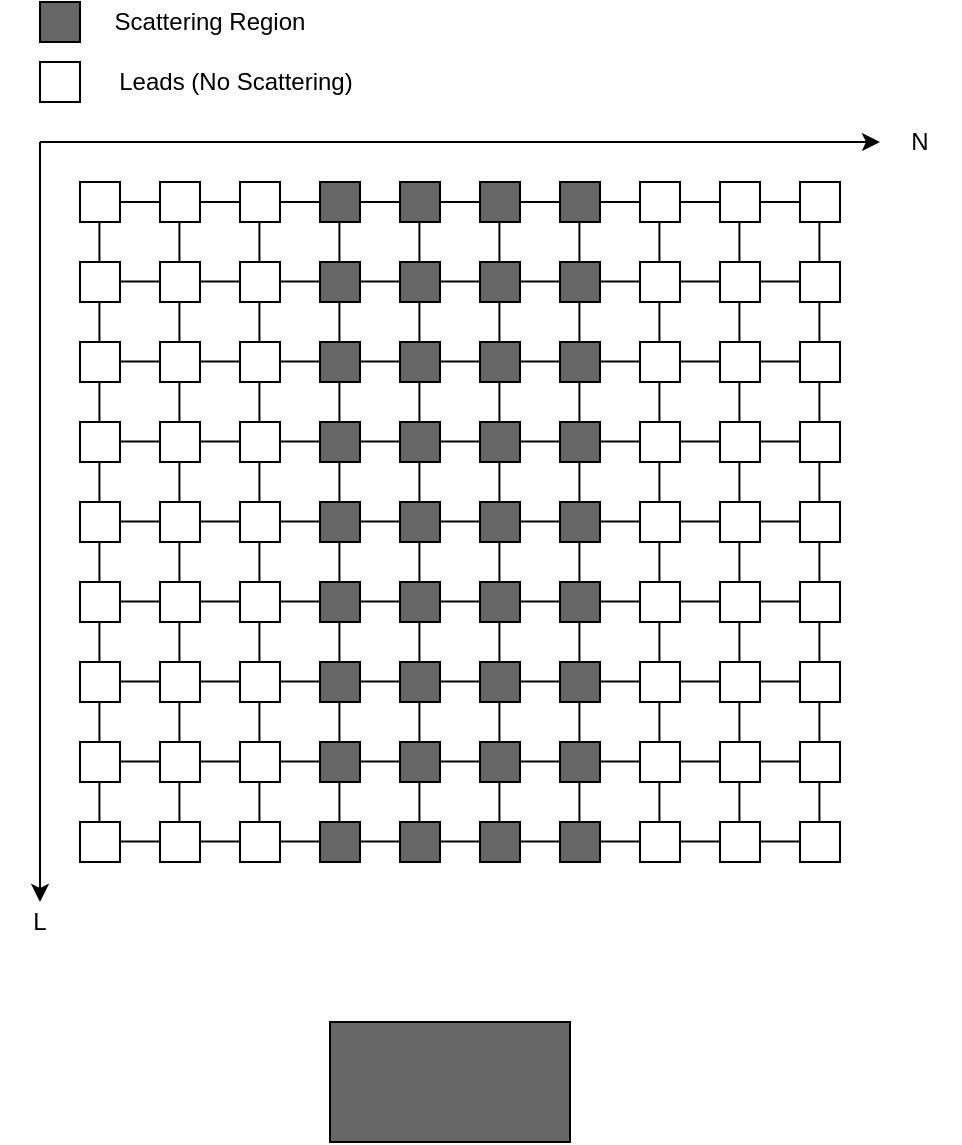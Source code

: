 <mxfile version="14.5.3" type="github">
  <diagram id="H3ckpyrtYbEDagCCd72o" name="Page-1">
    <mxGraphModel dx="1718" dy="959" grid="1" gridSize="10" guides="1" tooltips="1" connect="1" arrows="1" fold="1" page="1" pageScale="1" pageWidth="850" pageHeight="1100" math="0" shadow="0">
      <root>
        <mxCell id="0" />
        <mxCell id="1" parent="0" />
        <mxCell id="SCijopppJ_x_7-YpdCK1-111" value="" style="endArrow=none;html=1;" edge="1" parent="1">
          <mxGeometry width="50" height="50" relative="1" as="geometry">
            <mxPoint x="569.71" y="710" as="sourcePoint" />
            <mxPoint x="569.71" y="390" as="targetPoint" />
          </mxGeometry>
        </mxCell>
        <mxCell id="SCijopppJ_x_7-YpdCK1-112" value="" style="endArrow=none;html=1;" edge="1" parent="1">
          <mxGeometry width="50" height="50" relative="1" as="geometry">
            <mxPoint x="529.71" y="710" as="sourcePoint" />
            <mxPoint x="529.71" y="390" as="targetPoint" />
          </mxGeometry>
        </mxCell>
        <mxCell id="SCijopppJ_x_7-YpdCK1-113" value="" style="endArrow=none;html=1;" edge="1" parent="1">
          <mxGeometry width="50" height="50" relative="1" as="geometry">
            <mxPoint x="489.71" y="710" as="sourcePoint" />
            <mxPoint x="489.71" y="390" as="targetPoint" />
          </mxGeometry>
        </mxCell>
        <mxCell id="SCijopppJ_x_7-YpdCK1-114" value="" style="endArrow=none;html=1;" edge="1" parent="1">
          <mxGeometry width="50" height="50" relative="1" as="geometry">
            <mxPoint x="449.71" y="710" as="sourcePoint" />
            <mxPoint x="449.71" y="390" as="targetPoint" />
          </mxGeometry>
        </mxCell>
        <mxCell id="SCijopppJ_x_7-YpdCK1-115" value="" style="endArrow=none;html=1;" edge="1" parent="1">
          <mxGeometry width="50" height="50" relative="1" as="geometry">
            <mxPoint x="409.71" y="710" as="sourcePoint" />
            <mxPoint x="409.71" y="390" as="targetPoint" />
          </mxGeometry>
        </mxCell>
        <mxCell id="SCijopppJ_x_7-YpdCK1-116" value="" style="endArrow=none;html=1;" edge="1" parent="1">
          <mxGeometry width="50" height="50" relative="1" as="geometry">
            <mxPoint x="369.71" y="710" as="sourcePoint" />
            <mxPoint x="369.71" y="390" as="targetPoint" />
          </mxGeometry>
        </mxCell>
        <mxCell id="SCijopppJ_x_7-YpdCK1-117" value="" style="endArrow=none;html=1;" edge="1" parent="1">
          <mxGeometry width="50" height="50" relative="1" as="geometry">
            <mxPoint x="329.71" y="710" as="sourcePoint" />
            <mxPoint x="329.71" y="390" as="targetPoint" />
          </mxGeometry>
        </mxCell>
        <mxCell id="SCijopppJ_x_7-YpdCK1-118" value="" style="endArrow=none;html=1;" edge="1" parent="1">
          <mxGeometry width="50" height="50" relative="1" as="geometry">
            <mxPoint x="289.71" y="710" as="sourcePoint" />
            <mxPoint x="289.71" y="390" as="targetPoint" />
          </mxGeometry>
        </mxCell>
        <mxCell id="SCijopppJ_x_7-YpdCK1-119" value="" style="endArrow=none;html=1;" edge="1" parent="1">
          <mxGeometry width="50" height="50" relative="1" as="geometry">
            <mxPoint x="249.71" y="710" as="sourcePoint" />
            <mxPoint x="249.71" y="390" as="targetPoint" />
          </mxGeometry>
        </mxCell>
        <mxCell id="SCijopppJ_x_7-YpdCK1-110" value="" style="endArrow=none;html=1;" edge="1" parent="1">
          <mxGeometry width="50" height="50" relative="1" as="geometry">
            <mxPoint x="609.71" y="710" as="sourcePoint" />
            <mxPoint x="609.71" y="390" as="targetPoint" />
          </mxGeometry>
        </mxCell>
        <mxCell id="SCijopppJ_x_7-YpdCK1-102" value="" style="endArrow=none;html=1;" edge="1" parent="1">
          <mxGeometry width="50" height="50" relative="1" as="geometry">
            <mxPoint x="250" y="429.71" as="sourcePoint" />
            <mxPoint x="600" y="429.71" as="targetPoint" />
          </mxGeometry>
        </mxCell>
        <mxCell id="SCijopppJ_x_7-YpdCK1-103" value="" style="endArrow=none;html=1;" edge="1" parent="1">
          <mxGeometry width="50" height="50" relative="1" as="geometry">
            <mxPoint x="260" y="469.71" as="sourcePoint" />
            <mxPoint x="610" y="469.71" as="targetPoint" />
          </mxGeometry>
        </mxCell>
        <mxCell id="SCijopppJ_x_7-YpdCK1-104" value="" style="endArrow=none;html=1;" edge="1" parent="1">
          <mxGeometry width="50" height="50" relative="1" as="geometry">
            <mxPoint x="260" y="509.71" as="sourcePoint" />
            <mxPoint x="610" y="509.71" as="targetPoint" />
          </mxGeometry>
        </mxCell>
        <mxCell id="SCijopppJ_x_7-YpdCK1-105" value="" style="endArrow=none;html=1;" edge="1" parent="1">
          <mxGeometry width="50" height="50" relative="1" as="geometry">
            <mxPoint x="260" y="549.71" as="sourcePoint" />
            <mxPoint x="610" y="549.71" as="targetPoint" />
          </mxGeometry>
        </mxCell>
        <mxCell id="SCijopppJ_x_7-YpdCK1-106" value="" style="endArrow=none;html=1;" edge="1" parent="1">
          <mxGeometry width="50" height="50" relative="1" as="geometry">
            <mxPoint x="260" y="589.71" as="sourcePoint" />
            <mxPoint x="610" y="589.71" as="targetPoint" />
          </mxGeometry>
        </mxCell>
        <mxCell id="SCijopppJ_x_7-YpdCK1-107" value="" style="endArrow=none;html=1;" edge="1" parent="1">
          <mxGeometry width="50" height="50" relative="1" as="geometry">
            <mxPoint x="260" y="629.71" as="sourcePoint" />
            <mxPoint x="610" y="629.71" as="targetPoint" />
          </mxGeometry>
        </mxCell>
        <mxCell id="SCijopppJ_x_7-YpdCK1-108" value="" style="endArrow=none;html=1;" edge="1" parent="1">
          <mxGeometry width="50" height="50" relative="1" as="geometry">
            <mxPoint x="250" y="669.71" as="sourcePoint" />
            <mxPoint x="600" y="669.71" as="targetPoint" />
          </mxGeometry>
        </mxCell>
        <mxCell id="SCijopppJ_x_7-YpdCK1-109" value="" style="endArrow=none;html=1;" edge="1" parent="1">
          <mxGeometry width="50" height="50" relative="1" as="geometry">
            <mxPoint x="260" y="709.71" as="sourcePoint" />
            <mxPoint x="610" y="709.71" as="targetPoint" />
          </mxGeometry>
        </mxCell>
        <mxCell id="SCijopppJ_x_7-YpdCK1-101" value="" style="endArrow=none;html=1;" edge="1" parent="1" source="SCijopppJ_x_7-YpdCK1-7">
          <mxGeometry width="50" height="50" relative="1" as="geometry">
            <mxPoint x="450" y="389.71" as="sourcePoint" />
            <mxPoint x="610" y="390" as="targetPoint" />
          </mxGeometry>
        </mxCell>
        <mxCell id="SCijopppJ_x_7-YpdCK1-7" value="" style="whiteSpace=wrap;html=1;aspect=fixed;" vertex="1" parent="1">
          <mxGeometry x="240" y="380" width="20" height="20" as="geometry" />
        </mxCell>
        <mxCell id="SCijopppJ_x_7-YpdCK1-8" value="" style="whiteSpace=wrap;html=1;aspect=fixed;" vertex="1" parent="1">
          <mxGeometry x="240" y="420" width="20" height="20" as="geometry" />
        </mxCell>
        <mxCell id="SCijopppJ_x_7-YpdCK1-9" value="" style="whiteSpace=wrap;html=1;aspect=fixed;" vertex="1" parent="1">
          <mxGeometry x="240" y="460" width="20" height="20" as="geometry" />
        </mxCell>
        <mxCell id="SCijopppJ_x_7-YpdCK1-10" value="" style="whiteSpace=wrap;html=1;aspect=fixed;" vertex="1" parent="1">
          <mxGeometry x="240" y="500" width="20" height="20" as="geometry" />
        </mxCell>
        <mxCell id="SCijopppJ_x_7-YpdCK1-11" value="" style="whiteSpace=wrap;html=1;aspect=fixed;" vertex="1" parent="1">
          <mxGeometry x="240" y="540" width="20" height="20" as="geometry" />
        </mxCell>
        <mxCell id="SCijopppJ_x_7-YpdCK1-12" value="" style="whiteSpace=wrap;html=1;aspect=fixed;" vertex="1" parent="1">
          <mxGeometry x="240" y="580" width="20" height="20" as="geometry" />
        </mxCell>
        <mxCell id="SCijopppJ_x_7-YpdCK1-13" value="" style="whiteSpace=wrap;html=1;aspect=fixed;" vertex="1" parent="1">
          <mxGeometry x="240" y="620" width="20" height="20" as="geometry" />
        </mxCell>
        <mxCell id="SCijopppJ_x_7-YpdCK1-14" value="" style="whiteSpace=wrap;html=1;aspect=fixed;" vertex="1" parent="1">
          <mxGeometry x="240" y="660" width="20" height="20" as="geometry" />
        </mxCell>
        <mxCell id="SCijopppJ_x_7-YpdCK1-15" value="" style="whiteSpace=wrap;html=1;aspect=fixed;" vertex="1" parent="1">
          <mxGeometry x="240" y="700" width="20" height="20" as="geometry" />
        </mxCell>
        <mxCell id="SCijopppJ_x_7-YpdCK1-16" value="" style="whiteSpace=wrap;html=1;aspect=fixed;" vertex="1" parent="1">
          <mxGeometry x="280" y="380" width="20" height="20" as="geometry" />
        </mxCell>
        <mxCell id="SCijopppJ_x_7-YpdCK1-17" value="" style="whiteSpace=wrap;html=1;aspect=fixed;" vertex="1" parent="1">
          <mxGeometry x="280" y="420" width="20" height="20" as="geometry" />
        </mxCell>
        <mxCell id="SCijopppJ_x_7-YpdCK1-18" value="" style="whiteSpace=wrap;html=1;aspect=fixed;" vertex="1" parent="1">
          <mxGeometry x="280" y="460" width="20" height="20" as="geometry" />
        </mxCell>
        <mxCell id="SCijopppJ_x_7-YpdCK1-19" value="" style="whiteSpace=wrap;html=1;aspect=fixed;" vertex="1" parent="1">
          <mxGeometry x="280" y="500" width="20" height="20" as="geometry" />
        </mxCell>
        <mxCell id="SCijopppJ_x_7-YpdCK1-20" value="" style="whiteSpace=wrap;html=1;aspect=fixed;" vertex="1" parent="1">
          <mxGeometry x="280" y="540" width="20" height="20" as="geometry" />
        </mxCell>
        <mxCell id="SCijopppJ_x_7-YpdCK1-21" value="" style="whiteSpace=wrap;html=1;aspect=fixed;" vertex="1" parent="1">
          <mxGeometry x="280" y="580" width="20" height="20" as="geometry" />
        </mxCell>
        <mxCell id="SCijopppJ_x_7-YpdCK1-22" value="" style="whiteSpace=wrap;html=1;aspect=fixed;" vertex="1" parent="1">
          <mxGeometry x="280" y="620" width="20" height="20" as="geometry" />
        </mxCell>
        <mxCell id="SCijopppJ_x_7-YpdCK1-23" value="" style="whiteSpace=wrap;html=1;aspect=fixed;" vertex="1" parent="1">
          <mxGeometry x="280" y="660" width="20" height="20" as="geometry" />
        </mxCell>
        <mxCell id="SCijopppJ_x_7-YpdCK1-24" value="" style="whiteSpace=wrap;html=1;aspect=fixed;" vertex="1" parent="1">
          <mxGeometry x="280" y="700" width="20" height="20" as="geometry" />
        </mxCell>
        <mxCell id="SCijopppJ_x_7-YpdCK1-25" value="" style="whiteSpace=wrap;html=1;aspect=fixed;" vertex="1" parent="1">
          <mxGeometry x="320" y="380" width="20" height="20" as="geometry" />
        </mxCell>
        <mxCell id="SCijopppJ_x_7-YpdCK1-26" value="" style="whiteSpace=wrap;html=1;aspect=fixed;" vertex="1" parent="1">
          <mxGeometry x="320" y="420" width="20" height="20" as="geometry" />
        </mxCell>
        <mxCell id="SCijopppJ_x_7-YpdCK1-27" value="" style="whiteSpace=wrap;html=1;aspect=fixed;" vertex="1" parent="1">
          <mxGeometry x="320" y="460" width="20" height="20" as="geometry" />
        </mxCell>
        <mxCell id="SCijopppJ_x_7-YpdCK1-28" value="" style="whiteSpace=wrap;html=1;aspect=fixed;" vertex="1" parent="1">
          <mxGeometry x="320" y="500" width="20" height="20" as="geometry" />
        </mxCell>
        <mxCell id="SCijopppJ_x_7-YpdCK1-29" value="" style="whiteSpace=wrap;html=1;aspect=fixed;" vertex="1" parent="1">
          <mxGeometry x="320" y="540" width="20" height="20" as="geometry" />
        </mxCell>
        <mxCell id="SCijopppJ_x_7-YpdCK1-30" value="" style="whiteSpace=wrap;html=1;aspect=fixed;" vertex="1" parent="1">
          <mxGeometry x="320" y="580" width="20" height="20" as="geometry" />
        </mxCell>
        <mxCell id="SCijopppJ_x_7-YpdCK1-31" value="" style="whiteSpace=wrap;html=1;aspect=fixed;" vertex="1" parent="1">
          <mxGeometry x="320" y="620" width="20" height="20" as="geometry" />
        </mxCell>
        <mxCell id="SCijopppJ_x_7-YpdCK1-32" value="" style="whiteSpace=wrap;html=1;aspect=fixed;" vertex="1" parent="1">
          <mxGeometry x="320" y="660" width="20" height="20" as="geometry" />
        </mxCell>
        <mxCell id="SCijopppJ_x_7-YpdCK1-33" value="" style="whiteSpace=wrap;html=1;aspect=fixed;" vertex="1" parent="1">
          <mxGeometry x="320" y="700" width="20" height="20" as="geometry" />
        </mxCell>
        <mxCell id="SCijopppJ_x_7-YpdCK1-34" value="" style="whiteSpace=wrap;html=1;aspect=fixed;fillColor=#666666;" vertex="1" parent="1">
          <mxGeometry x="360" y="380" width="20" height="20" as="geometry" />
        </mxCell>
        <mxCell id="SCijopppJ_x_7-YpdCK1-35" value="" style="whiteSpace=wrap;html=1;aspect=fixed;fillColor=#666666;" vertex="1" parent="1">
          <mxGeometry x="360" y="420" width="20" height="20" as="geometry" />
        </mxCell>
        <mxCell id="SCijopppJ_x_7-YpdCK1-36" value="" style="whiteSpace=wrap;html=1;aspect=fixed;fillColor=#666666;" vertex="1" parent="1">
          <mxGeometry x="360" y="460" width="20" height="20" as="geometry" />
        </mxCell>
        <mxCell id="SCijopppJ_x_7-YpdCK1-37" value="" style="whiteSpace=wrap;html=1;aspect=fixed;fillColor=#666666;" vertex="1" parent="1">
          <mxGeometry x="360" y="500" width="20" height="20" as="geometry" />
        </mxCell>
        <mxCell id="SCijopppJ_x_7-YpdCK1-38" value="" style="whiteSpace=wrap;html=1;aspect=fixed;fillColor=#666666;" vertex="1" parent="1">
          <mxGeometry x="360" y="540" width="20" height="20" as="geometry" />
        </mxCell>
        <mxCell id="SCijopppJ_x_7-YpdCK1-39" value="" style="whiteSpace=wrap;html=1;aspect=fixed;fillColor=#666666;" vertex="1" parent="1">
          <mxGeometry x="360" y="580" width="20" height="20" as="geometry" />
        </mxCell>
        <mxCell id="SCijopppJ_x_7-YpdCK1-40" value="" style="whiteSpace=wrap;html=1;aspect=fixed;fillColor=#666666;" vertex="1" parent="1">
          <mxGeometry x="360" y="620" width="20" height="20" as="geometry" />
        </mxCell>
        <mxCell id="SCijopppJ_x_7-YpdCK1-41" value="" style="whiteSpace=wrap;html=1;aspect=fixed;fillColor=#666666;" vertex="1" parent="1">
          <mxGeometry x="360" y="660" width="20" height="20" as="geometry" />
        </mxCell>
        <mxCell id="SCijopppJ_x_7-YpdCK1-42" value="" style="whiteSpace=wrap;html=1;aspect=fixed;fillColor=#666666;" vertex="1" parent="1">
          <mxGeometry x="360" y="700" width="20" height="20" as="geometry" />
        </mxCell>
        <mxCell id="SCijopppJ_x_7-YpdCK1-43" value="" style="whiteSpace=wrap;html=1;aspect=fixed;fillColor=#666666;" vertex="1" parent="1">
          <mxGeometry x="400" y="380" width="20" height="20" as="geometry" />
        </mxCell>
        <mxCell id="SCijopppJ_x_7-YpdCK1-44" value="" style="whiteSpace=wrap;html=1;aspect=fixed;fillColor=#666666;" vertex="1" parent="1">
          <mxGeometry x="400" y="420" width="20" height="20" as="geometry" />
        </mxCell>
        <mxCell id="SCijopppJ_x_7-YpdCK1-45" value="" style="whiteSpace=wrap;html=1;aspect=fixed;fillColor=#666666;" vertex="1" parent="1">
          <mxGeometry x="400" y="460" width="20" height="20" as="geometry" />
        </mxCell>
        <mxCell id="SCijopppJ_x_7-YpdCK1-46" value="" style="whiteSpace=wrap;html=1;aspect=fixed;fillColor=#666666;" vertex="1" parent="1">
          <mxGeometry x="400" y="500" width="20" height="20" as="geometry" />
        </mxCell>
        <mxCell id="SCijopppJ_x_7-YpdCK1-47" value="" style="whiteSpace=wrap;html=1;aspect=fixed;fillColor=#666666;" vertex="1" parent="1">
          <mxGeometry x="400" y="540" width="20" height="20" as="geometry" />
        </mxCell>
        <mxCell id="SCijopppJ_x_7-YpdCK1-48" value="" style="whiteSpace=wrap;html=1;aspect=fixed;fillColor=#666666;" vertex="1" parent="1">
          <mxGeometry x="400" y="580" width="20" height="20" as="geometry" />
        </mxCell>
        <mxCell id="SCijopppJ_x_7-YpdCK1-49" value="" style="whiteSpace=wrap;html=1;aspect=fixed;fillColor=#666666;" vertex="1" parent="1">
          <mxGeometry x="400" y="620" width="20" height="20" as="geometry" />
        </mxCell>
        <mxCell id="SCijopppJ_x_7-YpdCK1-50" value="" style="whiteSpace=wrap;html=1;aspect=fixed;fillColor=#666666;" vertex="1" parent="1">
          <mxGeometry x="400" y="660" width="20" height="20" as="geometry" />
        </mxCell>
        <mxCell id="SCijopppJ_x_7-YpdCK1-51" value="" style="whiteSpace=wrap;html=1;aspect=fixed;fillColor=#666666;" vertex="1" parent="1">
          <mxGeometry x="400" y="700" width="20" height="20" as="geometry" />
        </mxCell>
        <mxCell id="SCijopppJ_x_7-YpdCK1-52" value="" style="whiteSpace=wrap;html=1;aspect=fixed;fillColor=#666666;" vertex="1" parent="1">
          <mxGeometry x="440" y="380" width="20" height="20" as="geometry" />
        </mxCell>
        <mxCell id="SCijopppJ_x_7-YpdCK1-53" value="" style="whiteSpace=wrap;html=1;aspect=fixed;fillColor=#666666;" vertex="1" parent="1">
          <mxGeometry x="440" y="420" width="20" height="20" as="geometry" />
        </mxCell>
        <mxCell id="SCijopppJ_x_7-YpdCK1-54" value="" style="whiteSpace=wrap;html=1;aspect=fixed;fillColor=#666666;" vertex="1" parent="1">
          <mxGeometry x="440" y="460" width="20" height="20" as="geometry" />
        </mxCell>
        <mxCell id="SCijopppJ_x_7-YpdCK1-55" value="" style="whiteSpace=wrap;html=1;aspect=fixed;fillColor=#666666;" vertex="1" parent="1">
          <mxGeometry x="440" y="500" width="20" height="20" as="geometry" />
        </mxCell>
        <mxCell id="SCijopppJ_x_7-YpdCK1-56" value="" style="whiteSpace=wrap;html=1;aspect=fixed;fillColor=#666666;" vertex="1" parent="1">
          <mxGeometry x="440" y="540" width="20" height="20" as="geometry" />
        </mxCell>
        <mxCell id="SCijopppJ_x_7-YpdCK1-57" value="" style="whiteSpace=wrap;html=1;aspect=fixed;fillColor=#666666;" vertex="1" parent="1">
          <mxGeometry x="440" y="580" width="20" height="20" as="geometry" />
        </mxCell>
        <mxCell id="SCijopppJ_x_7-YpdCK1-58" value="" style="whiteSpace=wrap;html=1;aspect=fixed;fillColor=#666666;" vertex="1" parent="1">
          <mxGeometry x="440" y="620" width="20" height="20" as="geometry" />
        </mxCell>
        <mxCell id="SCijopppJ_x_7-YpdCK1-59" value="" style="whiteSpace=wrap;html=1;aspect=fixed;fillColor=#666666;" vertex="1" parent="1">
          <mxGeometry x="440" y="660" width="20" height="20" as="geometry" />
        </mxCell>
        <mxCell id="SCijopppJ_x_7-YpdCK1-60" value="" style="whiteSpace=wrap;html=1;aspect=fixed;fillColor=#666666;" vertex="1" parent="1">
          <mxGeometry x="440" y="700" width="20" height="20" as="geometry" />
        </mxCell>
        <mxCell id="SCijopppJ_x_7-YpdCK1-61" value="" style="whiteSpace=wrap;html=1;aspect=fixed;fillColor=#666666;" vertex="1" parent="1">
          <mxGeometry x="480" y="380" width="20" height="20" as="geometry" />
        </mxCell>
        <mxCell id="SCijopppJ_x_7-YpdCK1-62" value="" style="whiteSpace=wrap;html=1;aspect=fixed;fillColor=#666666;" vertex="1" parent="1">
          <mxGeometry x="480" y="420" width="20" height="20" as="geometry" />
        </mxCell>
        <mxCell id="SCijopppJ_x_7-YpdCK1-63" value="" style="whiteSpace=wrap;html=1;aspect=fixed;fillColor=#666666;" vertex="1" parent="1">
          <mxGeometry x="480" y="460" width="20" height="20" as="geometry" />
        </mxCell>
        <mxCell id="SCijopppJ_x_7-YpdCK1-64" value="" style="whiteSpace=wrap;html=1;aspect=fixed;fillColor=#666666;" vertex="1" parent="1">
          <mxGeometry x="480" y="500" width="20" height="20" as="geometry" />
        </mxCell>
        <mxCell id="SCijopppJ_x_7-YpdCK1-65" value="" style="whiteSpace=wrap;html=1;aspect=fixed;fillColor=#666666;" vertex="1" parent="1">
          <mxGeometry x="480" y="540" width="20" height="20" as="geometry" />
        </mxCell>
        <mxCell id="SCijopppJ_x_7-YpdCK1-66" value="" style="whiteSpace=wrap;html=1;aspect=fixed;fillColor=#666666;" vertex="1" parent="1">
          <mxGeometry x="480" y="580" width="20" height="20" as="geometry" />
        </mxCell>
        <mxCell id="SCijopppJ_x_7-YpdCK1-67" value="" style="whiteSpace=wrap;html=1;aspect=fixed;fillColor=#666666;" vertex="1" parent="1">
          <mxGeometry x="480" y="620" width="20" height="20" as="geometry" />
        </mxCell>
        <mxCell id="SCijopppJ_x_7-YpdCK1-68" value="" style="whiteSpace=wrap;html=1;aspect=fixed;fillColor=#666666;" vertex="1" parent="1">
          <mxGeometry x="480" y="660" width="20" height="20" as="geometry" />
        </mxCell>
        <mxCell id="SCijopppJ_x_7-YpdCK1-69" value="" style="whiteSpace=wrap;html=1;aspect=fixed;fillColor=#666666;" vertex="1" parent="1">
          <mxGeometry x="480" y="700" width="20" height="20" as="geometry" />
        </mxCell>
        <mxCell id="SCijopppJ_x_7-YpdCK1-70" value="" style="whiteSpace=wrap;html=1;aspect=fixed;" vertex="1" parent="1">
          <mxGeometry x="520" y="380" width="20" height="20" as="geometry" />
        </mxCell>
        <mxCell id="SCijopppJ_x_7-YpdCK1-71" value="" style="whiteSpace=wrap;html=1;aspect=fixed;" vertex="1" parent="1">
          <mxGeometry x="520" y="420" width="20" height="20" as="geometry" />
        </mxCell>
        <mxCell id="SCijopppJ_x_7-YpdCK1-72" value="" style="whiteSpace=wrap;html=1;aspect=fixed;" vertex="1" parent="1">
          <mxGeometry x="520" y="460" width="20" height="20" as="geometry" />
        </mxCell>
        <mxCell id="SCijopppJ_x_7-YpdCK1-73" value="" style="whiteSpace=wrap;html=1;aspect=fixed;" vertex="1" parent="1">
          <mxGeometry x="520" y="500" width="20" height="20" as="geometry" />
        </mxCell>
        <mxCell id="SCijopppJ_x_7-YpdCK1-74" value="" style="whiteSpace=wrap;html=1;aspect=fixed;" vertex="1" parent="1">
          <mxGeometry x="520" y="540" width="20" height="20" as="geometry" />
        </mxCell>
        <mxCell id="SCijopppJ_x_7-YpdCK1-75" value="" style="whiteSpace=wrap;html=1;aspect=fixed;" vertex="1" parent="1">
          <mxGeometry x="520" y="580" width="20" height="20" as="geometry" />
        </mxCell>
        <mxCell id="SCijopppJ_x_7-YpdCK1-76" value="" style="whiteSpace=wrap;html=1;aspect=fixed;" vertex="1" parent="1">
          <mxGeometry x="520" y="620" width="20" height="20" as="geometry" />
        </mxCell>
        <mxCell id="SCijopppJ_x_7-YpdCK1-77" value="" style="whiteSpace=wrap;html=1;aspect=fixed;" vertex="1" parent="1">
          <mxGeometry x="520" y="660" width="20" height="20" as="geometry" />
        </mxCell>
        <mxCell id="SCijopppJ_x_7-YpdCK1-78" value="" style="whiteSpace=wrap;html=1;aspect=fixed;" vertex="1" parent="1">
          <mxGeometry x="520" y="700" width="20" height="20" as="geometry" />
        </mxCell>
        <mxCell id="SCijopppJ_x_7-YpdCK1-79" value="" style="whiteSpace=wrap;html=1;aspect=fixed;" vertex="1" parent="1">
          <mxGeometry x="560" y="380" width="20" height="20" as="geometry" />
        </mxCell>
        <mxCell id="SCijopppJ_x_7-YpdCK1-80" value="" style="whiteSpace=wrap;html=1;aspect=fixed;" vertex="1" parent="1">
          <mxGeometry x="560" y="420" width="20" height="20" as="geometry" />
        </mxCell>
        <mxCell id="SCijopppJ_x_7-YpdCK1-81" value="" style="whiteSpace=wrap;html=1;aspect=fixed;" vertex="1" parent="1">
          <mxGeometry x="560" y="460" width="20" height="20" as="geometry" />
        </mxCell>
        <mxCell id="SCijopppJ_x_7-YpdCK1-82" value="" style="whiteSpace=wrap;html=1;aspect=fixed;" vertex="1" parent="1">
          <mxGeometry x="560" y="500" width="20" height="20" as="geometry" />
        </mxCell>
        <mxCell id="SCijopppJ_x_7-YpdCK1-83" value="" style="whiteSpace=wrap;html=1;aspect=fixed;" vertex="1" parent="1">
          <mxGeometry x="560" y="540" width="20" height="20" as="geometry" />
        </mxCell>
        <mxCell id="SCijopppJ_x_7-YpdCK1-84" value="" style="whiteSpace=wrap;html=1;aspect=fixed;" vertex="1" parent="1">
          <mxGeometry x="560" y="580" width="20" height="20" as="geometry" />
        </mxCell>
        <mxCell id="SCijopppJ_x_7-YpdCK1-85" value="" style="whiteSpace=wrap;html=1;aspect=fixed;" vertex="1" parent="1">
          <mxGeometry x="560" y="620" width="20" height="20" as="geometry" />
        </mxCell>
        <mxCell id="SCijopppJ_x_7-YpdCK1-86" value="" style="whiteSpace=wrap;html=1;aspect=fixed;" vertex="1" parent="1">
          <mxGeometry x="560" y="660" width="20" height="20" as="geometry" />
        </mxCell>
        <mxCell id="SCijopppJ_x_7-YpdCK1-87" value="" style="whiteSpace=wrap;html=1;aspect=fixed;" vertex="1" parent="1">
          <mxGeometry x="560" y="700" width="20" height="20" as="geometry" />
        </mxCell>
        <mxCell id="SCijopppJ_x_7-YpdCK1-88" value="" style="whiteSpace=wrap;html=1;aspect=fixed;" vertex="1" parent="1">
          <mxGeometry x="600" y="380" width="20" height="20" as="geometry" />
        </mxCell>
        <mxCell id="SCijopppJ_x_7-YpdCK1-89" value="" style="whiteSpace=wrap;html=1;aspect=fixed;" vertex="1" parent="1">
          <mxGeometry x="600" y="420" width="20" height="20" as="geometry" />
        </mxCell>
        <mxCell id="SCijopppJ_x_7-YpdCK1-90" value="" style="whiteSpace=wrap;html=1;aspect=fixed;" vertex="1" parent="1">
          <mxGeometry x="600" y="460" width="20" height="20" as="geometry" />
        </mxCell>
        <mxCell id="SCijopppJ_x_7-YpdCK1-91" value="" style="whiteSpace=wrap;html=1;aspect=fixed;" vertex="1" parent="1">
          <mxGeometry x="600" y="500" width="20" height="20" as="geometry" />
        </mxCell>
        <mxCell id="SCijopppJ_x_7-YpdCK1-92" value="" style="whiteSpace=wrap;html=1;aspect=fixed;" vertex="1" parent="1">
          <mxGeometry x="600" y="540" width="20" height="20" as="geometry" />
        </mxCell>
        <mxCell id="SCijopppJ_x_7-YpdCK1-93" value="" style="whiteSpace=wrap;html=1;aspect=fixed;" vertex="1" parent="1">
          <mxGeometry x="600" y="580" width="20" height="20" as="geometry" />
        </mxCell>
        <mxCell id="SCijopppJ_x_7-YpdCK1-94" value="" style="whiteSpace=wrap;html=1;aspect=fixed;" vertex="1" parent="1">
          <mxGeometry x="600" y="620" width="20" height="20" as="geometry" />
        </mxCell>
        <mxCell id="SCijopppJ_x_7-YpdCK1-95" value="" style="whiteSpace=wrap;html=1;aspect=fixed;" vertex="1" parent="1">
          <mxGeometry x="600" y="660" width="20" height="20" as="geometry" />
        </mxCell>
        <mxCell id="SCijopppJ_x_7-YpdCK1-96" value="" style="whiteSpace=wrap;html=1;aspect=fixed;" vertex="1" parent="1">
          <mxGeometry x="600" y="700" width="20" height="20" as="geometry" />
        </mxCell>
        <mxCell id="SCijopppJ_x_7-YpdCK1-97" value="" style="endArrow=classic;html=1;" edge="1" parent="1">
          <mxGeometry width="50" height="50" relative="1" as="geometry">
            <mxPoint x="220" y="360" as="sourcePoint" />
            <mxPoint x="640" y="360" as="targetPoint" />
          </mxGeometry>
        </mxCell>
        <mxCell id="SCijopppJ_x_7-YpdCK1-98" value="" style="endArrow=classic;html=1;" edge="1" parent="1">
          <mxGeometry width="50" height="50" relative="1" as="geometry">
            <mxPoint x="220" y="360" as="sourcePoint" />
            <mxPoint x="220" y="740" as="targetPoint" />
          </mxGeometry>
        </mxCell>
        <mxCell id="SCijopppJ_x_7-YpdCK1-99" value="&lt;div&gt;N&lt;/div&gt;" style="text;html=1;strokeColor=none;fillColor=none;align=center;verticalAlign=middle;whiteSpace=wrap;rounded=0;" vertex="1" parent="1">
          <mxGeometry x="640" y="350" width="40" height="20" as="geometry" />
        </mxCell>
        <mxCell id="SCijopppJ_x_7-YpdCK1-100" value="L" style="text;html=1;strokeColor=none;fillColor=none;align=center;verticalAlign=middle;whiteSpace=wrap;rounded=0;" vertex="1" parent="1">
          <mxGeometry x="200" y="740" width="40" height="20" as="geometry" />
        </mxCell>
        <mxCell id="SCijopppJ_x_7-YpdCK1-120" value="" style="whiteSpace=wrap;html=1;aspect=fixed;fillColor=#666666;" vertex="1" parent="1">
          <mxGeometry x="220" y="290" width="20" height="20" as="geometry" />
        </mxCell>
        <mxCell id="SCijopppJ_x_7-YpdCK1-121" value="" style="whiteSpace=wrap;html=1;aspect=fixed;" vertex="1" parent="1">
          <mxGeometry x="220" y="320" width="20" height="20" as="geometry" />
        </mxCell>
        <mxCell id="SCijopppJ_x_7-YpdCK1-122" value="Scattering Region" style="text;html=1;strokeColor=none;fillColor=none;align=center;verticalAlign=middle;whiteSpace=wrap;rounded=0;" vertex="1" parent="1">
          <mxGeometry x="250" y="290" width="110" height="20" as="geometry" />
        </mxCell>
        <mxCell id="SCijopppJ_x_7-YpdCK1-123" value="&lt;div&gt;Leads (No Scattering)&lt;/div&gt;" style="text;html=1;strokeColor=none;fillColor=none;align=center;verticalAlign=middle;whiteSpace=wrap;rounded=0;" vertex="1" parent="1">
          <mxGeometry x="248" y="320" width="140" height="20" as="geometry" />
        </mxCell>
        <mxCell id="SCijopppJ_x_7-YpdCK1-124" value="" style="rounded=0;whiteSpace=wrap;html=1;fillColor=#666666;" vertex="1" parent="1">
          <mxGeometry x="365" y="800" width="120" height="60" as="geometry" />
        </mxCell>
      </root>
    </mxGraphModel>
  </diagram>
</mxfile>
